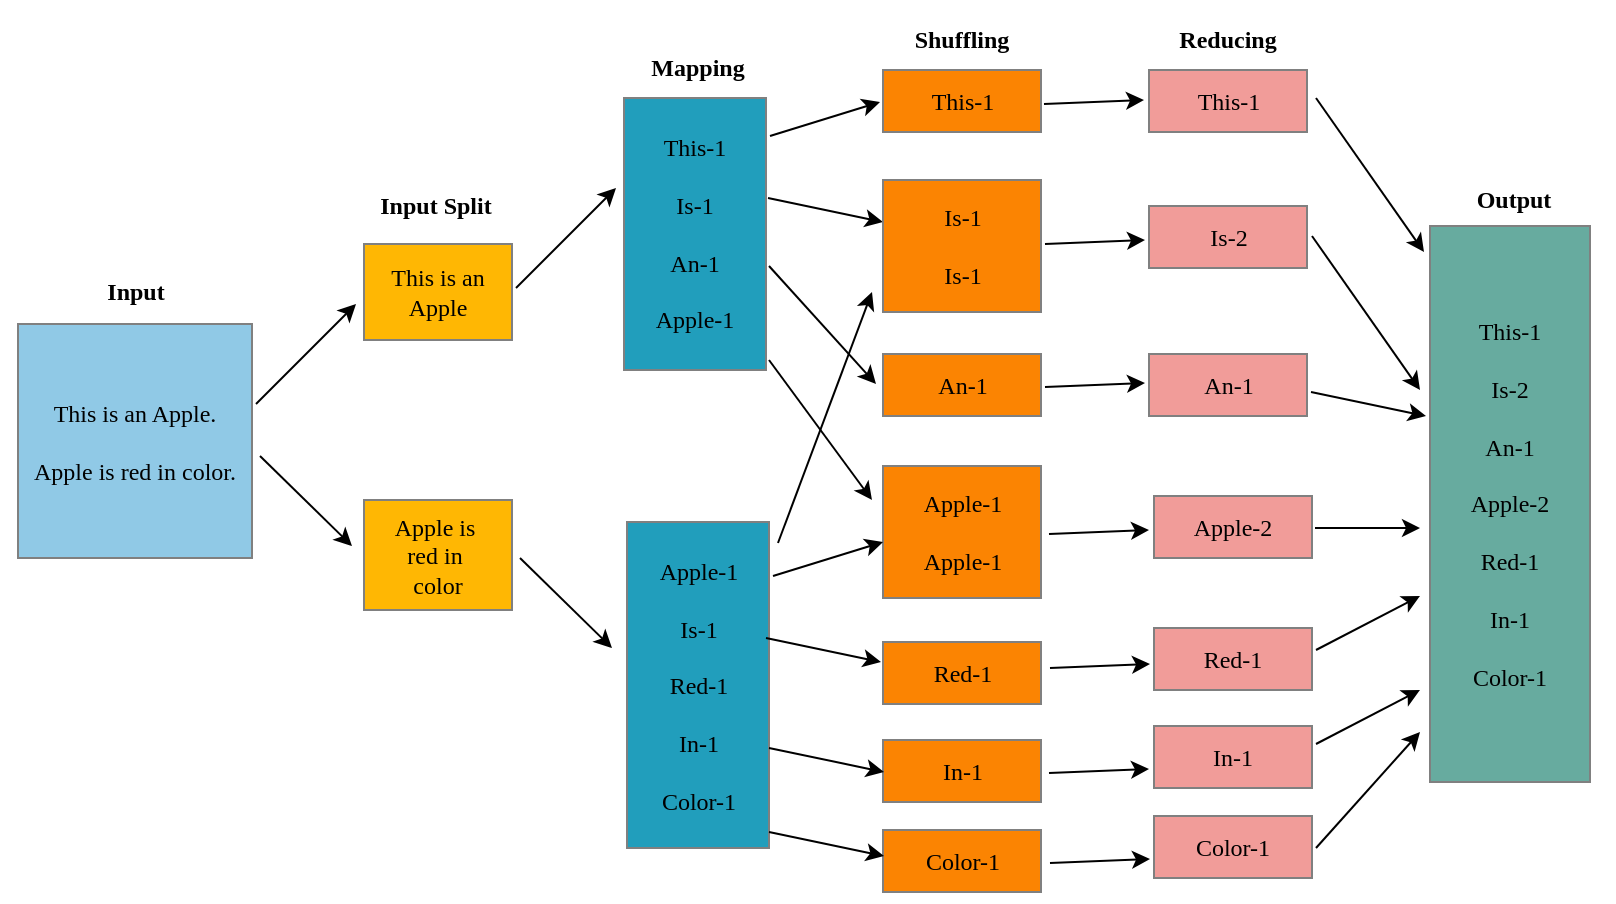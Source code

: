 <mxfile version="24.1.0" type="device">
  <diagram name="第 1 页" id="9g8P3RWRX6Sg8x3JM8hz">
    <mxGraphModel dx="975" dy="620" grid="0" gridSize="10" guides="1" tooltips="1" connect="1" arrows="1" fold="1" page="1" pageScale="1" pageWidth="827" pageHeight="1169" math="0" shadow="0">
      <root>
        <mxCell id="0" />
        <mxCell id="1" parent="0" />
        <mxCell id="vd2-MDgw4LqcnlgiZA0H-58" value="" style="rounded=0;whiteSpace=wrap;html=1;strokeColor=none;fillColor=none;" vertex="1" parent="1">
          <mxGeometry x="13" y="20" width="807" height="451" as="geometry" />
        </mxCell>
        <mxCell id="vd2-MDgw4LqcnlgiZA0H-1" value="&lt;font face=&quot;Verdana&quot;&gt;This is an Apple.&lt;/font&gt;&lt;div&gt;&lt;font face=&quot;Y5xPnwUScTU3hKyV-p1S&quot;&gt;&lt;br&gt;&lt;/font&gt;&lt;/div&gt;&lt;div&gt;&lt;font face=&quot;Y5xPnwUScTU3hKyV-p1S&quot;&gt;Apple is red in color.&lt;/font&gt;&lt;/div&gt;" style="whiteSpace=wrap;html=1;aspect=fixed;fillColor=#90C9E6;strokeColor=#808080;" vertex="1" parent="1">
          <mxGeometry x="22" y="182" width="117" height="117" as="geometry" />
        </mxCell>
        <mxCell id="vd2-MDgw4LqcnlgiZA0H-2" value="" style="endArrow=classic;html=1;rounded=0;" edge="1" parent="1">
          <mxGeometry width="50" height="50" relative="1" as="geometry">
            <mxPoint x="141" y="222" as="sourcePoint" />
            <mxPoint x="191" y="172" as="targetPoint" />
          </mxGeometry>
        </mxCell>
        <mxCell id="vd2-MDgw4LqcnlgiZA0H-3" value="" style="endArrow=classic;html=1;rounded=0;" edge="1" parent="1">
          <mxGeometry width="50" height="50" relative="1" as="geometry">
            <mxPoint x="143" y="248" as="sourcePoint" />
            <mxPoint x="189" y="293" as="targetPoint" />
          </mxGeometry>
        </mxCell>
        <mxCell id="vd2-MDgw4LqcnlgiZA0H-4" value="&lt;font face=&quot;Verdana&quot;&gt;This is an Apple&lt;/font&gt;" style="rounded=0;whiteSpace=wrap;html=1;strokeColor=#808080;fillColor=#FFB703;" vertex="1" parent="1">
          <mxGeometry x="195" y="142" width="74" height="48" as="geometry" />
        </mxCell>
        <mxCell id="vd2-MDgw4LqcnlgiZA0H-5" value="&lt;font face=&quot;Verdana&quot;&gt;Apple is&amp;nbsp;&lt;/font&gt;&lt;div&gt;&lt;font face=&quot;Verdana&quot;&gt;red in&amp;nbsp;&lt;/font&gt;&lt;/div&gt;&lt;div&gt;&lt;font face=&quot;Verdana&quot;&gt;color&lt;/font&gt;&lt;/div&gt;" style="rounded=0;whiteSpace=wrap;html=1;strokeColor=#808080;fillColor=#FFB703;" vertex="1" parent="1">
          <mxGeometry x="195" y="270" width="74" height="55" as="geometry" />
        </mxCell>
        <mxCell id="vd2-MDgw4LqcnlgiZA0H-7" value="" style="endArrow=classic;html=1;rounded=0;" edge="1" parent="1">
          <mxGeometry width="50" height="50" relative="1" as="geometry">
            <mxPoint x="271" y="164" as="sourcePoint" />
            <mxPoint x="321" y="114" as="targetPoint" />
          </mxGeometry>
        </mxCell>
        <mxCell id="vd2-MDgw4LqcnlgiZA0H-8" value="" style="endArrow=classic;html=1;rounded=0;" edge="1" parent="1">
          <mxGeometry width="50" height="50" relative="1" as="geometry">
            <mxPoint x="273" y="299" as="sourcePoint" />
            <mxPoint x="319" y="344" as="targetPoint" />
          </mxGeometry>
        </mxCell>
        <mxCell id="vd2-MDgw4LqcnlgiZA0H-9" value="&lt;font face=&quot;Verdana&quot;&gt;&lt;b&gt;Input&lt;/b&gt;&lt;/font&gt;" style="text;html=1;align=center;verticalAlign=middle;whiteSpace=wrap;rounded=0;" vertex="1" parent="1">
          <mxGeometry x="50.5" y="151" width="60" height="30" as="geometry" />
        </mxCell>
        <mxCell id="vd2-MDgw4LqcnlgiZA0H-10" value="&lt;font face=&quot;Verdana&quot;&gt;&lt;b&gt;Input Split&lt;/b&gt;&lt;/font&gt;" style="text;html=1;align=center;verticalAlign=middle;whiteSpace=wrap;rounded=0;" vertex="1" parent="1">
          <mxGeometry x="187" y="108" width="88" height="30" as="geometry" />
        </mxCell>
        <mxCell id="vd2-MDgw4LqcnlgiZA0H-11" value="&lt;font face=&quot;Verdana&quot;&gt;&lt;b&gt;Mapping&lt;/b&gt;&lt;/font&gt;" style="text;html=1;align=center;verticalAlign=middle;whiteSpace=wrap;rounded=0;" vertex="1" parent="1">
          <mxGeometry x="318" y="39" width="88" height="30" as="geometry" />
        </mxCell>
        <mxCell id="vd2-MDgw4LqcnlgiZA0H-12" value="&lt;font face=&quot;Verdana&quot;&gt;This-1&lt;/font&gt;&lt;div&gt;&lt;font face=&quot;Verdana&quot;&gt;&lt;br&gt;&lt;/font&gt;&lt;div&gt;&lt;font face=&quot;Verdana&quot;&gt;Is-1&lt;/font&gt;&lt;/div&gt;&lt;div&gt;&lt;font face=&quot;Verdana&quot;&gt;&lt;br&gt;&lt;/font&gt;&lt;/div&gt;&lt;div&gt;&lt;font face=&quot;Verdana&quot;&gt;An-1&lt;/font&gt;&lt;/div&gt;&lt;div&gt;&lt;font face=&quot;Verdana&quot;&gt;&lt;br&gt;&lt;/font&gt;&lt;/div&gt;&lt;div&gt;&lt;font face=&quot;Verdana&quot;&gt;Apple-1&lt;/font&gt;&lt;/div&gt;&lt;/div&gt;" style="rounded=0;whiteSpace=wrap;html=1;fillColor=#219EBC;strokeColor=#808080;" vertex="1" parent="1">
          <mxGeometry x="325" y="69" width="71" height="136" as="geometry" />
        </mxCell>
        <mxCell id="vd2-MDgw4LqcnlgiZA0H-13" value="&lt;font face=&quot;Verdana&quot;&gt;Apple-1&lt;/font&gt;&lt;div&gt;&lt;font face=&quot;Verdana&quot;&gt;&lt;br&gt;&lt;/font&gt;&lt;div&gt;&lt;font face=&quot;Verdana&quot;&gt;Is-1&lt;/font&gt;&lt;/div&gt;&lt;div&gt;&lt;font face=&quot;Verdana&quot;&gt;&lt;br&gt;&lt;/font&gt;&lt;/div&gt;&lt;div&gt;&lt;font face=&quot;Verdana&quot;&gt;Red-1&lt;/font&gt;&lt;/div&gt;&lt;div&gt;&lt;font face=&quot;Verdana&quot;&gt;&lt;br&gt;&lt;/font&gt;&lt;/div&gt;&lt;div&gt;&lt;font face=&quot;Verdana&quot;&gt;In-1&lt;/font&gt;&lt;/div&gt;&lt;/div&gt;&lt;div&gt;&lt;font face=&quot;Verdana&quot;&gt;&lt;br&gt;&lt;/font&gt;&lt;/div&gt;&lt;div&gt;&lt;font face=&quot;Verdana&quot;&gt;Color-1&lt;/font&gt;&lt;/div&gt;" style="rounded=0;whiteSpace=wrap;html=1;fillColor=#219EBC;strokeColor=#808080;" vertex="1" parent="1">
          <mxGeometry x="326.5" y="281" width="71" height="163" as="geometry" />
        </mxCell>
        <mxCell id="vd2-MDgw4LqcnlgiZA0H-14" value="" style="endArrow=classic;html=1;rounded=0;" edge="1" parent="1">
          <mxGeometry width="50" height="50" relative="1" as="geometry">
            <mxPoint x="398" y="88" as="sourcePoint" />
            <mxPoint x="453" y="71" as="targetPoint" />
          </mxGeometry>
        </mxCell>
        <mxCell id="vd2-MDgw4LqcnlgiZA0H-15" value="&lt;font face=&quot;Verdana&quot;&gt;&lt;b&gt;Shuffling&lt;/b&gt;&lt;/font&gt;" style="text;html=1;align=center;verticalAlign=middle;whiteSpace=wrap;rounded=0;" vertex="1" parent="1">
          <mxGeometry x="450" y="25" width="88" height="30" as="geometry" />
        </mxCell>
        <mxCell id="vd2-MDgw4LqcnlgiZA0H-16" value="&lt;font face=&quot;Verdana&quot;&gt;This-1&lt;/font&gt;" style="rounded=0;whiteSpace=wrap;html=1;strokeColor=#808080;fillColor=#FB8402;" vertex="1" parent="1">
          <mxGeometry x="454.5" y="55" width="79" height="31" as="geometry" />
        </mxCell>
        <mxCell id="vd2-MDgw4LqcnlgiZA0H-17" value="" style="endArrow=classic;html=1;rounded=0;" edge="1" parent="1">
          <mxGeometry width="50" height="50" relative="1" as="geometry">
            <mxPoint x="397" y="119" as="sourcePoint" />
            <mxPoint x="454.5" y="131" as="targetPoint" />
          </mxGeometry>
        </mxCell>
        <mxCell id="vd2-MDgw4LqcnlgiZA0H-18" value="" style="endArrow=classic;html=1;rounded=0;" edge="1" parent="1">
          <mxGeometry width="50" height="50" relative="1" as="geometry">
            <mxPoint x="402" y="291.5" as="sourcePoint" />
            <mxPoint x="449" y="166" as="targetPoint" />
          </mxGeometry>
        </mxCell>
        <mxCell id="vd2-MDgw4LqcnlgiZA0H-19" value="&lt;div&gt;&lt;font face=&quot;Verdana&quot;&gt;Is-1&lt;/font&gt;&lt;/div&gt;&lt;div&gt;&lt;font face=&quot;Verdana&quot;&gt;&lt;br&gt;&lt;/font&gt;&lt;/div&gt;&lt;div&gt;&lt;div&gt;&lt;font face=&quot;Verdana&quot;&gt;Is-1&lt;/font&gt;&lt;/div&gt;&lt;/div&gt;" style="rounded=0;whiteSpace=wrap;html=1;strokeColor=#808080;fillColor=#FB8402;" vertex="1" parent="1">
          <mxGeometry x="454.5" y="110" width="79" height="66" as="geometry" />
        </mxCell>
        <mxCell id="vd2-MDgw4LqcnlgiZA0H-20" value="&lt;font face=&quot;Verdana&quot;&gt;An-1&lt;/font&gt;" style="rounded=0;whiteSpace=wrap;html=1;strokeColor=#808080;fillColor=#FB8402;" vertex="1" parent="1">
          <mxGeometry x="454.5" y="197" width="79" height="31" as="geometry" />
        </mxCell>
        <mxCell id="vd2-MDgw4LqcnlgiZA0H-21" value="" style="endArrow=classic;html=1;rounded=0;" edge="1" parent="1">
          <mxGeometry width="50" height="50" relative="1" as="geometry">
            <mxPoint x="397.5" y="153" as="sourcePoint" />
            <mxPoint x="451" y="212" as="targetPoint" />
          </mxGeometry>
        </mxCell>
        <mxCell id="vd2-MDgw4LqcnlgiZA0H-23" value="&lt;div&gt;&lt;span style=&quot;font-family: Verdana; background-color: initial;&quot;&gt;Apple-&lt;/span&gt;&lt;span style=&quot;font-family: Verdana; background-color: initial;&quot;&gt;1&lt;/span&gt;&lt;/div&gt;&lt;div&gt;&lt;font face=&quot;Verdana&quot;&gt;&lt;br&gt;&lt;/font&gt;&lt;/div&gt;&lt;div&gt;&lt;div&gt;&lt;span style=&quot;font-family: Verdana; background-color: initial;&quot;&gt;Apple-&lt;/span&gt;&lt;font face=&quot;Verdana&quot;&gt;1&lt;/font&gt;&lt;/div&gt;&lt;/div&gt;" style="rounded=0;whiteSpace=wrap;html=1;strokeColor=#808080;fillColor=#FB8402;" vertex="1" parent="1">
          <mxGeometry x="454.5" y="253" width="79" height="66" as="geometry" />
        </mxCell>
        <mxCell id="vd2-MDgw4LqcnlgiZA0H-24" value="" style="endArrow=classic;html=1;rounded=0;" edge="1" parent="1">
          <mxGeometry width="50" height="50" relative="1" as="geometry">
            <mxPoint x="397.5" y="200" as="sourcePoint" />
            <mxPoint x="449" y="270" as="targetPoint" />
          </mxGeometry>
        </mxCell>
        <mxCell id="vd2-MDgw4LqcnlgiZA0H-25" value="" style="endArrow=classic;html=1;rounded=0;" edge="1" parent="1">
          <mxGeometry width="50" height="50" relative="1" as="geometry">
            <mxPoint x="399.5" y="308" as="sourcePoint" />
            <mxPoint x="454.5" y="291" as="targetPoint" />
          </mxGeometry>
        </mxCell>
        <mxCell id="vd2-MDgw4LqcnlgiZA0H-26" value="&lt;font face=&quot;Verdana&quot;&gt;Red-1&lt;/font&gt;" style="rounded=0;whiteSpace=wrap;html=1;strokeColor=#808080;fillColor=#FB8402;" vertex="1" parent="1">
          <mxGeometry x="454.5" y="341" width="79" height="31" as="geometry" />
        </mxCell>
        <mxCell id="vd2-MDgw4LqcnlgiZA0H-27" value="&lt;font face=&quot;Verdana&quot;&gt;In-1&lt;/font&gt;" style="rounded=0;whiteSpace=wrap;html=1;strokeColor=#808080;fillColor=#FB8402;" vertex="1" parent="1">
          <mxGeometry x="454.5" y="390" width="79" height="31" as="geometry" />
        </mxCell>
        <mxCell id="vd2-MDgw4LqcnlgiZA0H-28" value="&lt;font face=&quot;Verdana&quot;&gt;Color-1&lt;/font&gt;" style="rounded=0;whiteSpace=wrap;html=1;strokeColor=#808080;fillColor=#FB8402;" vertex="1" parent="1">
          <mxGeometry x="454.5" y="435" width="79" height="31" as="geometry" />
        </mxCell>
        <mxCell id="vd2-MDgw4LqcnlgiZA0H-29" value="" style="endArrow=classic;html=1;rounded=0;" edge="1" parent="1">
          <mxGeometry width="50" height="50" relative="1" as="geometry">
            <mxPoint x="396" y="339" as="sourcePoint" />
            <mxPoint x="453.5" y="351" as="targetPoint" />
          </mxGeometry>
        </mxCell>
        <mxCell id="vd2-MDgw4LqcnlgiZA0H-30" value="" style="endArrow=classic;html=1;rounded=0;" edge="1" parent="1">
          <mxGeometry width="50" height="50" relative="1" as="geometry">
            <mxPoint x="397.5" y="394" as="sourcePoint" />
            <mxPoint x="455" y="406" as="targetPoint" />
          </mxGeometry>
        </mxCell>
        <mxCell id="vd2-MDgw4LqcnlgiZA0H-32" value="" style="endArrow=classic;html=1;rounded=0;" edge="1" parent="1">
          <mxGeometry width="50" height="50" relative="1" as="geometry">
            <mxPoint x="397.5" y="436" as="sourcePoint" />
            <mxPoint x="455" y="448" as="targetPoint" />
          </mxGeometry>
        </mxCell>
        <mxCell id="vd2-MDgw4LqcnlgiZA0H-33" value="&lt;font face=&quot;Verdana&quot;&gt;&lt;b&gt;Reducing&lt;/b&gt;&lt;/font&gt;" style="text;html=1;align=center;verticalAlign=middle;whiteSpace=wrap;rounded=0;" vertex="1" parent="1">
          <mxGeometry x="583" y="25" width="88" height="30" as="geometry" />
        </mxCell>
        <mxCell id="vd2-MDgw4LqcnlgiZA0H-34" value="&lt;font face=&quot;Verdana&quot;&gt;This-1&lt;/font&gt;" style="rounded=0;whiteSpace=wrap;html=1;strokeColor=#808080;fillColor=#F19C99;" vertex="1" parent="1">
          <mxGeometry x="587.5" y="55" width="79" height="31" as="geometry" />
        </mxCell>
        <mxCell id="vd2-MDgw4LqcnlgiZA0H-35" value="&lt;font face=&quot;Verdana&quot;&gt;Is-2&lt;/font&gt;" style="rounded=0;whiteSpace=wrap;html=1;strokeColor=#808080;fillColor=#F19C99;" vertex="1" parent="1">
          <mxGeometry x="587.5" y="123" width="79" height="31" as="geometry" />
        </mxCell>
        <mxCell id="vd2-MDgw4LqcnlgiZA0H-36" value="" style="endArrow=classic;html=1;rounded=0;" edge="1" parent="1">
          <mxGeometry width="50" height="50" relative="1" as="geometry">
            <mxPoint x="535" y="72" as="sourcePoint" />
            <mxPoint x="585" y="70" as="targetPoint" />
          </mxGeometry>
        </mxCell>
        <mxCell id="vd2-MDgw4LqcnlgiZA0H-37" value="" style="endArrow=classic;html=1;rounded=0;" edge="1" parent="1">
          <mxGeometry width="50" height="50" relative="1" as="geometry">
            <mxPoint x="535.5" y="142" as="sourcePoint" />
            <mxPoint x="585.5" y="140" as="targetPoint" />
          </mxGeometry>
        </mxCell>
        <mxCell id="vd2-MDgw4LqcnlgiZA0H-38" value="&lt;font face=&quot;Verdana&quot;&gt;An-1&lt;/font&gt;" style="rounded=0;whiteSpace=wrap;html=1;strokeColor=#808080;fillColor=#F19C99;" vertex="1" parent="1">
          <mxGeometry x="587.5" y="197" width="79" height="31" as="geometry" />
        </mxCell>
        <mxCell id="vd2-MDgw4LqcnlgiZA0H-39" value="" style="endArrow=classic;html=1;rounded=0;" edge="1" parent="1">
          <mxGeometry width="50" height="50" relative="1" as="geometry">
            <mxPoint x="535.5" y="213.5" as="sourcePoint" />
            <mxPoint x="585.5" y="211.5" as="targetPoint" />
          </mxGeometry>
        </mxCell>
        <mxCell id="vd2-MDgw4LqcnlgiZA0H-40" value="&lt;font face=&quot;Verdana&quot;&gt;Apple-2&lt;/font&gt;" style="rounded=0;whiteSpace=wrap;html=1;strokeColor=#808080;fillColor=#F19C99;" vertex="1" parent="1">
          <mxGeometry x="590" y="268" width="79" height="31" as="geometry" />
        </mxCell>
        <mxCell id="vd2-MDgw4LqcnlgiZA0H-41" value="" style="endArrow=classic;html=1;rounded=0;" edge="1" parent="1">
          <mxGeometry width="50" height="50" relative="1" as="geometry">
            <mxPoint x="537.5" y="287" as="sourcePoint" />
            <mxPoint x="587.5" y="285" as="targetPoint" />
          </mxGeometry>
        </mxCell>
        <mxCell id="vd2-MDgw4LqcnlgiZA0H-42" value="&lt;font face=&quot;Verdana&quot;&gt;Red-1&lt;/font&gt;" style="rounded=0;whiteSpace=wrap;html=1;strokeColor=#808080;fillColor=#F19C99;" vertex="1" parent="1">
          <mxGeometry x="590" y="334" width="79" height="31" as="geometry" />
        </mxCell>
        <mxCell id="vd2-MDgw4LqcnlgiZA0H-43" value="&lt;font face=&quot;Verdana&quot;&gt;In-1&lt;/font&gt;" style="rounded=0;whiteSpace=wrap;html=1;strokeColor=#808080;fillColor=#F19C99;" vertex="1" parent="1">
          <mxGeometry x="590" y="383" width="79" height="31" as="geometry" />
        </mxCell>
        <mxCell id="vd2-MDgw4LqcnlgiZA0H-44" value="&lt;font face=&quot;Verdana&quot;&gt;Color-1&lt;/font&gt;" style="rounded=0;whiteSpace=wrap;html=1;strokeColor=#808080;fillColor=#F19C99;" vertex="1" parent="1">
          <mxGeometry x="590" y="428" width="79" height="31" as="geometry" />
        </mxCell>
        <mxCell id="vd2-MDgw4LqcnlgiZA0H-45" value="" style="endArrow=classic;html=1;rounded=0;" edge="1" parent="1">
          <mxGeometry width="50" height="50" relative="1" as="geometry">
            <mxPoint x="538" y="354" as="sourcePoint" />
            <mxPoint x="588" y="352" as="targetPoint" />
          </mxGeometry>
        </mxCell>
        <mxCell id="vd2-MDgw4LqcnlgiZA0H-46" value="" style="endArrow=classic;html=1;rounded=0;" edge="1" parent="1">
          <mxGeometry width="50" height="50" relative="1" as="geometry">
            <mxPoint x="537.5" y="406.5" as="sourcePoint" />
            <mxPoint x="587.5" y="404.5" as="targetPoint" />
          </mxGeometry>
        </mxCell>
        <mxCell id="vd2-MDgw4LqcnlgiZA0H-47" value="" style="endArrow=classic;html=1;rounded=0;" edge="1" parent="1">
          <mxGeometry width="50" height="50" relative="1" as="geometry">
            <mxPoint x="538" y="451.5" as="sourcePoint" />
            <mxPoint x="588" y="449.5" as="targetPoint" />
          </mxGeometry>
        </mxCell>
        <mxCell id="vd2-MDgw4LqcnlgiZA0H-48" value="&lt;span style=&quot;font-family: Verdana;&quot;&gt;This-1&lt;/span&gt;&lt;div&gt;&lt;span style=&quot;font-family: Verdana;&quot;&gt;&lt;br&gt;&lt;/span&gt;&lt;/div&gt;&lt;div&gt;&lt;span style=&quot;font-family: Verdana;&quot;&gt;Is-2&lt;/span&gt;&lt;span style=&quot;font-family: Verdana;&quot;&gt;&lt;br&gt;&lt;/span&gt;&lt;/div&gt;&lt;div&gt;&lt;span style=&quot;font-family: Verdana;&quot;&gt;&lt;br&gt;&lt;/span&gt;&lt;/div&gt;&lt;div&gt;&lt;span style=&quot;font-family: Verdana;&quot;&gt;An-1&lt;/span&gt;&lt;span style=&quot;font-family: Verdana;&quot;&gt;&lt;br&gt;&lt;/span&gt;&lt;/div&gt;&lt;div&gt;&lt;span style=&quot;font-family: Verdana;&quot;&gt;&lt;br&gt;&lt;/span&gt;&lt;/div&gt;&lt;div&gt;&lt;span style=&quot;font-family: Verdana;&quot;&gt;Apple-2&lt;/span&gt;&lt;span style=&quot;font-family: Verdana;&quot;&gt;&lt;br&gt;&lt;/span&gt;&lt;/div&gt;&lt;div&gt;&lt;span style=&quot;font-family: Verdana;&quot;&gt;&lt;br&gt;&lt;/span&gt;&lt;/div&gt;&lt;div&gt;&lt;span style=&quot;font-family: Verdana;&quot;&gt;Red-1&lt;/span&gt;&lt;span style=&quot;font-family: Verdana;&quot;&gt;&lt;br&gt;&lt;/span&gt;&lt;/div&gt;&lt;div&gt;&lt;span style=&quot;font-family: Verdana;&quot;&gt;&lt;br&gt;&lt;/span&gt;&lt;/div&gt;&lt;div&gt;&lt;span style=&quot;font-family: Verdana;&quot;&gt;In-1&lt;/span&gt;&lt;span style=&quot;font-family: Verdana;&quot;&gt;&lt;br&gt;&lt;/span&gt;&lt;/div&gt;&lt;div&gt;&lt;span style=&quot;font-family: Verdana;&quot;&gt;&lt;br&gt;&lt;/span&gt;&lt;/div&gt;&lt;div&gt;&lt;span style=&quot;font-family: Verdana;&quot;&gt;Color-1&lt;/span&gt;&lt;span style=&quot;font-family: Verdana;&quot;&gt;&lt;br&gt;&lt;/span&gt;&lt;/div&gt;" style="rounded=0;whiteSpace=wrap;html=1;strokeColor=#808080;fillColor=#67AB9F;" vertex="1" parent="1">
          <mxGeometry x="728" y="133" width="80" height="278" as="geometry" />
        </mxCell>
        <mxCell id="vd2-MDgw4LqcnlgiZA0H-49" value="&lt;font face=&quot;Verdana&quot;&gt;&lt;b&gt;Output&lt;/b&gt;&lt;/font&gt;" style="text;html=1;align=center;verticalAlign=middle;whiteSpace=wrap;rounded=0;" vertex="1" parent="1">
          <mxGeometry x="726" y="105" width="88" height="30" as="geometry" />
        </mxCell>
        <mxCell id="vd2-MDgw4LqcnlgiZA0H-50" value="" style="endArrow=classic;html=1;rounded=0;" edge="1" parent="1">
          <mxGeometry width="50" height="50" relative="1" as="geometry">
            <mxPoint x="671" y="69" as="sourcePoint" />
            <mxPoint x="725" y="146" as="targetPoint" />
          </mxGeometry>
        </mxCell>
        <mxCell id="vd2-MDgw4LqcnlgiZA0H-51" value="" style="endArrow=classic;html=1;rounded=0;" edge="1" parent="1">
          <mxGeometry width="50" height="50" relative="1" as="geometry">
            <mxPoint x="669" y="138" as="sourcePoint" />
            <mxPoint x="723" y="215" as="targetPoint" />
          </mxGeometry>
        </mxCell>
        <mxCell id="vd2-MDgw4LqcnlgiZA0H-52" value="" style="endArrow=classic;html=1;rounded=0;" edge="1" parent="1">
          <mxGeometry width="50" height="50" relative="1" as="geometry">
            <mxPoint x="668.5" y="216" as="sourcePoint" />
            <mxPoint x="726" y="228" as="targetPoint" />
          </mxGeometry>
        </mxCell>
        <mxCell id="vd2-MDgw4LqcnlgiZA0H-54" value="" style="endArrow=classic;html=1;rounded=0;" edge="1" parent="1">
          <mxGeometry width="50" height="50" relative="1" as="geometry">
            <mxPoint x="670.5" y="284" as="sourcePoint" />
            <mxPoint x="723" y="284" as="targetPoint" />
          </mxGeometry>
        </mxCell>
        <mxCell id="vd2-MDgw4LqcnlgiZA0H-55" value="" style="endArrow=classic;html=1;rounded=0;" edge="1" parent="1">
          <mxGeometry width="50" height="50" relative="1" as="geometry">
            <mxPoint x="671" y="345" as="sourcePoint" />
            <mxPoint x="723" y="318" as="targetPoint" />
          </mxGeometry>
        </mxCell>
        <mxCell id="vd2-MDgw4LqcnlgiZA0H-56" value="" style="endArrow=classic;html=1;rounded=0;" edge="1" parent="1">
          <mxGeometry width="50" height="50" relative="1" as="geometry">
            <mxPoint x="671" y="392" as="sourcePoint" />
            <mxPoint x="723" y="365" as="targetPoint" />
          </mxGeometry>
        </mxCell>
        <mxCell id="vd2-MDgw4LqcnlgiZA0H-57" value="" style="endArrow=classic;html=1;rounded=0;" edge="1" parent="1">
          <mxGeometry width="50" height="50" relative="1" as="geometry">
            <mxPoint x="671" y="444" as="sourcePoint" />
            <mxPoint x="723" y="386" as="targetPoint" />
          </mxGeometry>
        </mxCell>
      </root>
    </mxGraphModel>
  </diagram>
</mxfile>
